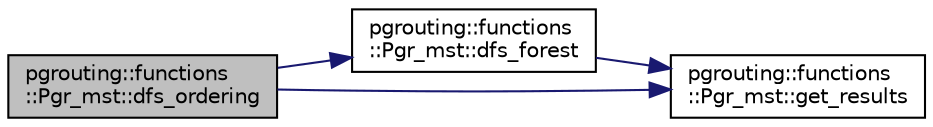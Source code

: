 digraph "pgrouting::functions::Pgr_mst::dfs_ordering"
{
  edge [fontname="Helvetica",fontsize="10",labelfontname="Helvetica",labelfontsize="10"];
  node [fontname="Helvetica",fontsize="10",shape=record];
  rankdir="LR";
  Node74 [label="pgrouting::functions\l::Pgr_mst::dfs_ordering",height=0.2,width=0.4,color="black", fillcolor="grey75", style="filled", fontcolor="black"];
  Node74 -> Node75 [color="midnightblue",fontsize="10",style="solid",fontname="Helvetica"];
  Node75 [label="pgrouting::functions\l::Pgr_mst::dfs_forest",height=0.2,width=0.4,color="black", fillcolor="white", style="filled",URL="$classpgrouting_1_1functions_1_1Pgr__mst.html#ab4f0f705b64841c414f5bd28c69ac046"];
  Node75 -> Node76 [color="midnightblue",fontsize="10",style="solid",fontname="Helvetica"];
  Node76 [label="pgrouting::functions\l::Pgr_mst::get_results",height=0.2,width=0.4,color="black", fillcolor="white", style="filled",URL="$classpgrouting_1_1functions_1_1Pgr__mst.html#a06a358aff7494a4e9c48cc6bf24e5d68"];
  Node74 -> Node76 [color="midnightblue",fontsize="10",style="solid",fontname="Helvetica"];
}

